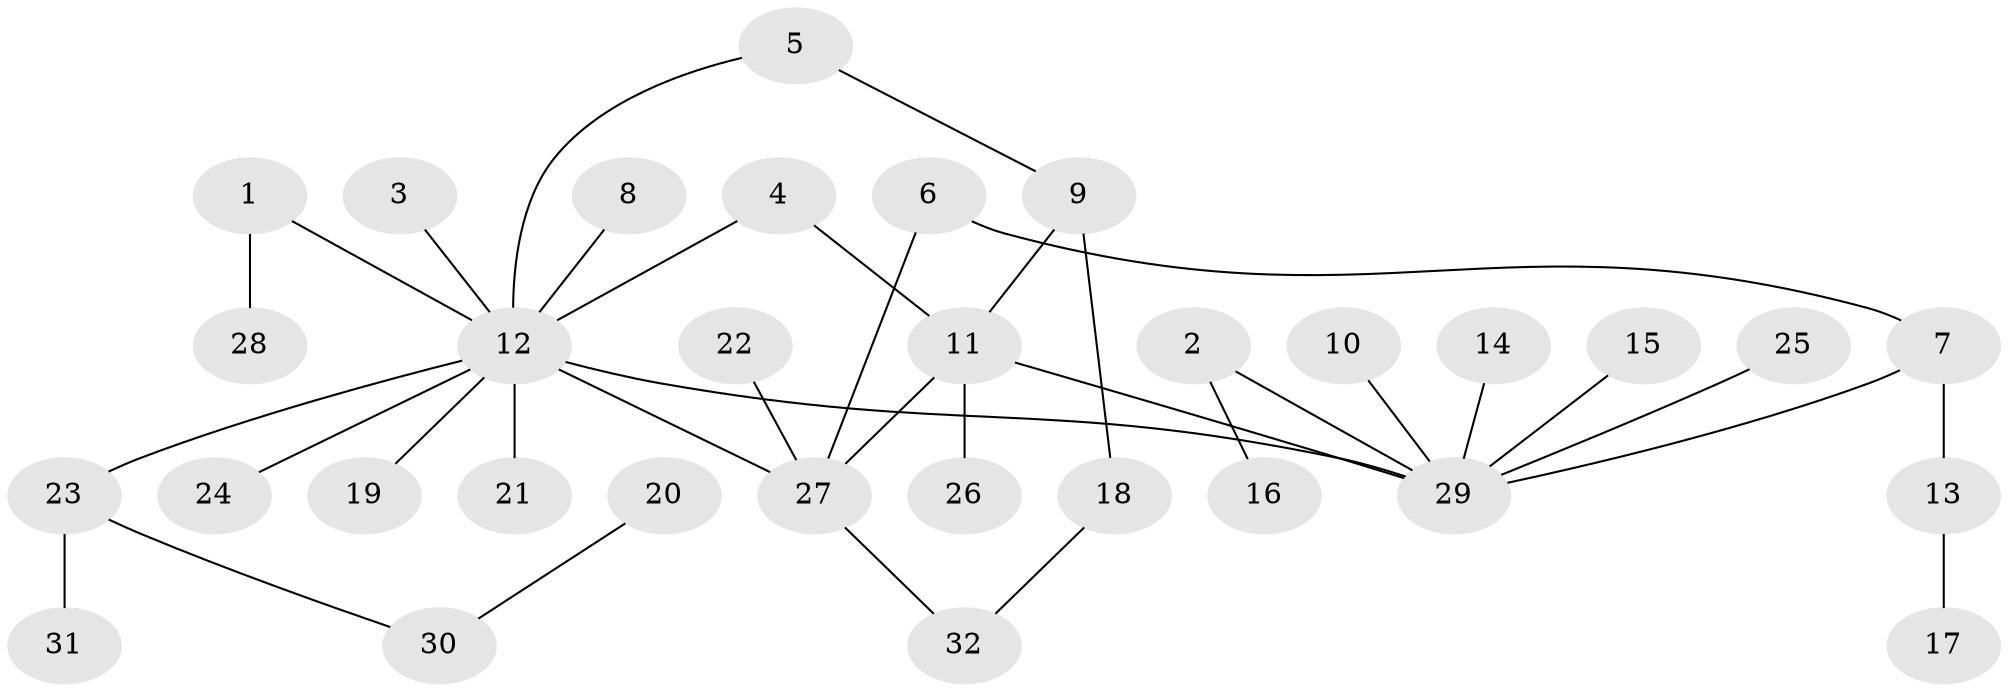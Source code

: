 // original degree distribution, {13: 0.018867924528301886, 2: 0.24528301886792453, 5: 0.05660377358490566, 3: 0.05660377358490566, 10: 0.018867924528301886, 4: 0.018867924528301886, 1: 0.5660377358490566, 7: 0.018867924528301886}
// Generated by graph-tools (version 1.1) at 2025/36/03/04/25 23:36:44]
// undirected, 32 vertices, 36 edges
graph export_dot {
  node [color=gray90,style=filled];
  1;
  2;
  3;
  4;
  5;
  6;
  7;
  8;
  9;
  10;
  11;
  12;
  13;
  14;
  15;
  16;
  17;
  18;
  19;
  20;
  21;
  22;
  23;
  24;
  25;
  26;
  27;
  28;
  29;
  30;
  31;
  32;
  1 -- 12 [weight=1.0];
  1 -- 28 [weight=1.0];
  2 -- 16 [weight=1.0];
  2 -- 29 [weight=1.0];
  3 -- 12 [weight=1.0];
  4 -- 11 [weight=1.0];
  4 -- 12 [weight=1.0];
  5 -- 9 [weight=1.0];
  5 -- 12 [weight=1.0];
  6 -- 7 [weight=1.0];
  6 -- 27 [weight=1.0];
  7 -- 13 [weight=1.0];
  7 -- 29 [weight=1.0];
  8 -- 12 [weight=1.0];
  9 -- 11 [weight=1.0];
  9 -- 18 [weight=1.0];
  10 -- 29 [weight=1.0];
  11 -- 26 [weight=1.0];
  11 -- 27 [weight=1.0];
  11 -- 29 [weight=1.0];
  12 -- 19 [weight=1.0];
  12 -- 21 [weight=1.0];
  12 -- 23 [weight=1.0];
  12 -- 24 [weight=1.0];
  12 -- 27 [weight=1.0];
  12 -- 29 [weight=1.0];
  13 -- 17 [weight=1.0];
  14 -- 29 [weight=1.0];
  15 -- 29 [weight=1.0];
  18 -- 32 [weight=1.0];
  20 -- 30 [weight=1.0];
  22 -- 27 [weight=1.0];
  23 -- 30 [weight=1.0];
  23 -- 31 [weight=1.0];
  25 -- 29 [weight=1.0];
  27 -- 32 [weight=1.0];
}

